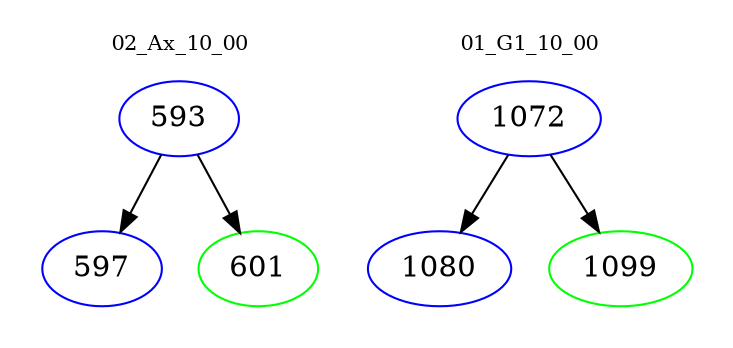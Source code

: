 digraph{
subgraph cluster_0 {
color = white
label = "02_Ax_10_00";
fontsize=10;
T0_593 [label="593", color="blue"]
T0_593 -> T0_597 [color="black"]
T0_597 [label="597", color="blue"]
T0_593 -> T0_601 [color="black"]
T0_601 [label="601", color="green"]
}
subgraph cluster_1 {
color = white
label = "01_G1_10_00";
fontsize=10;
T1_1072 [label="1072", color="blue"]
T1_1072 -> T1_1080 [color="black"]
T1_1080 [label="1080", color="blue"]
T1_1072 -> T1_1099 [color="black"]
T1_1099 [label="1099", color="green"]
}
}
